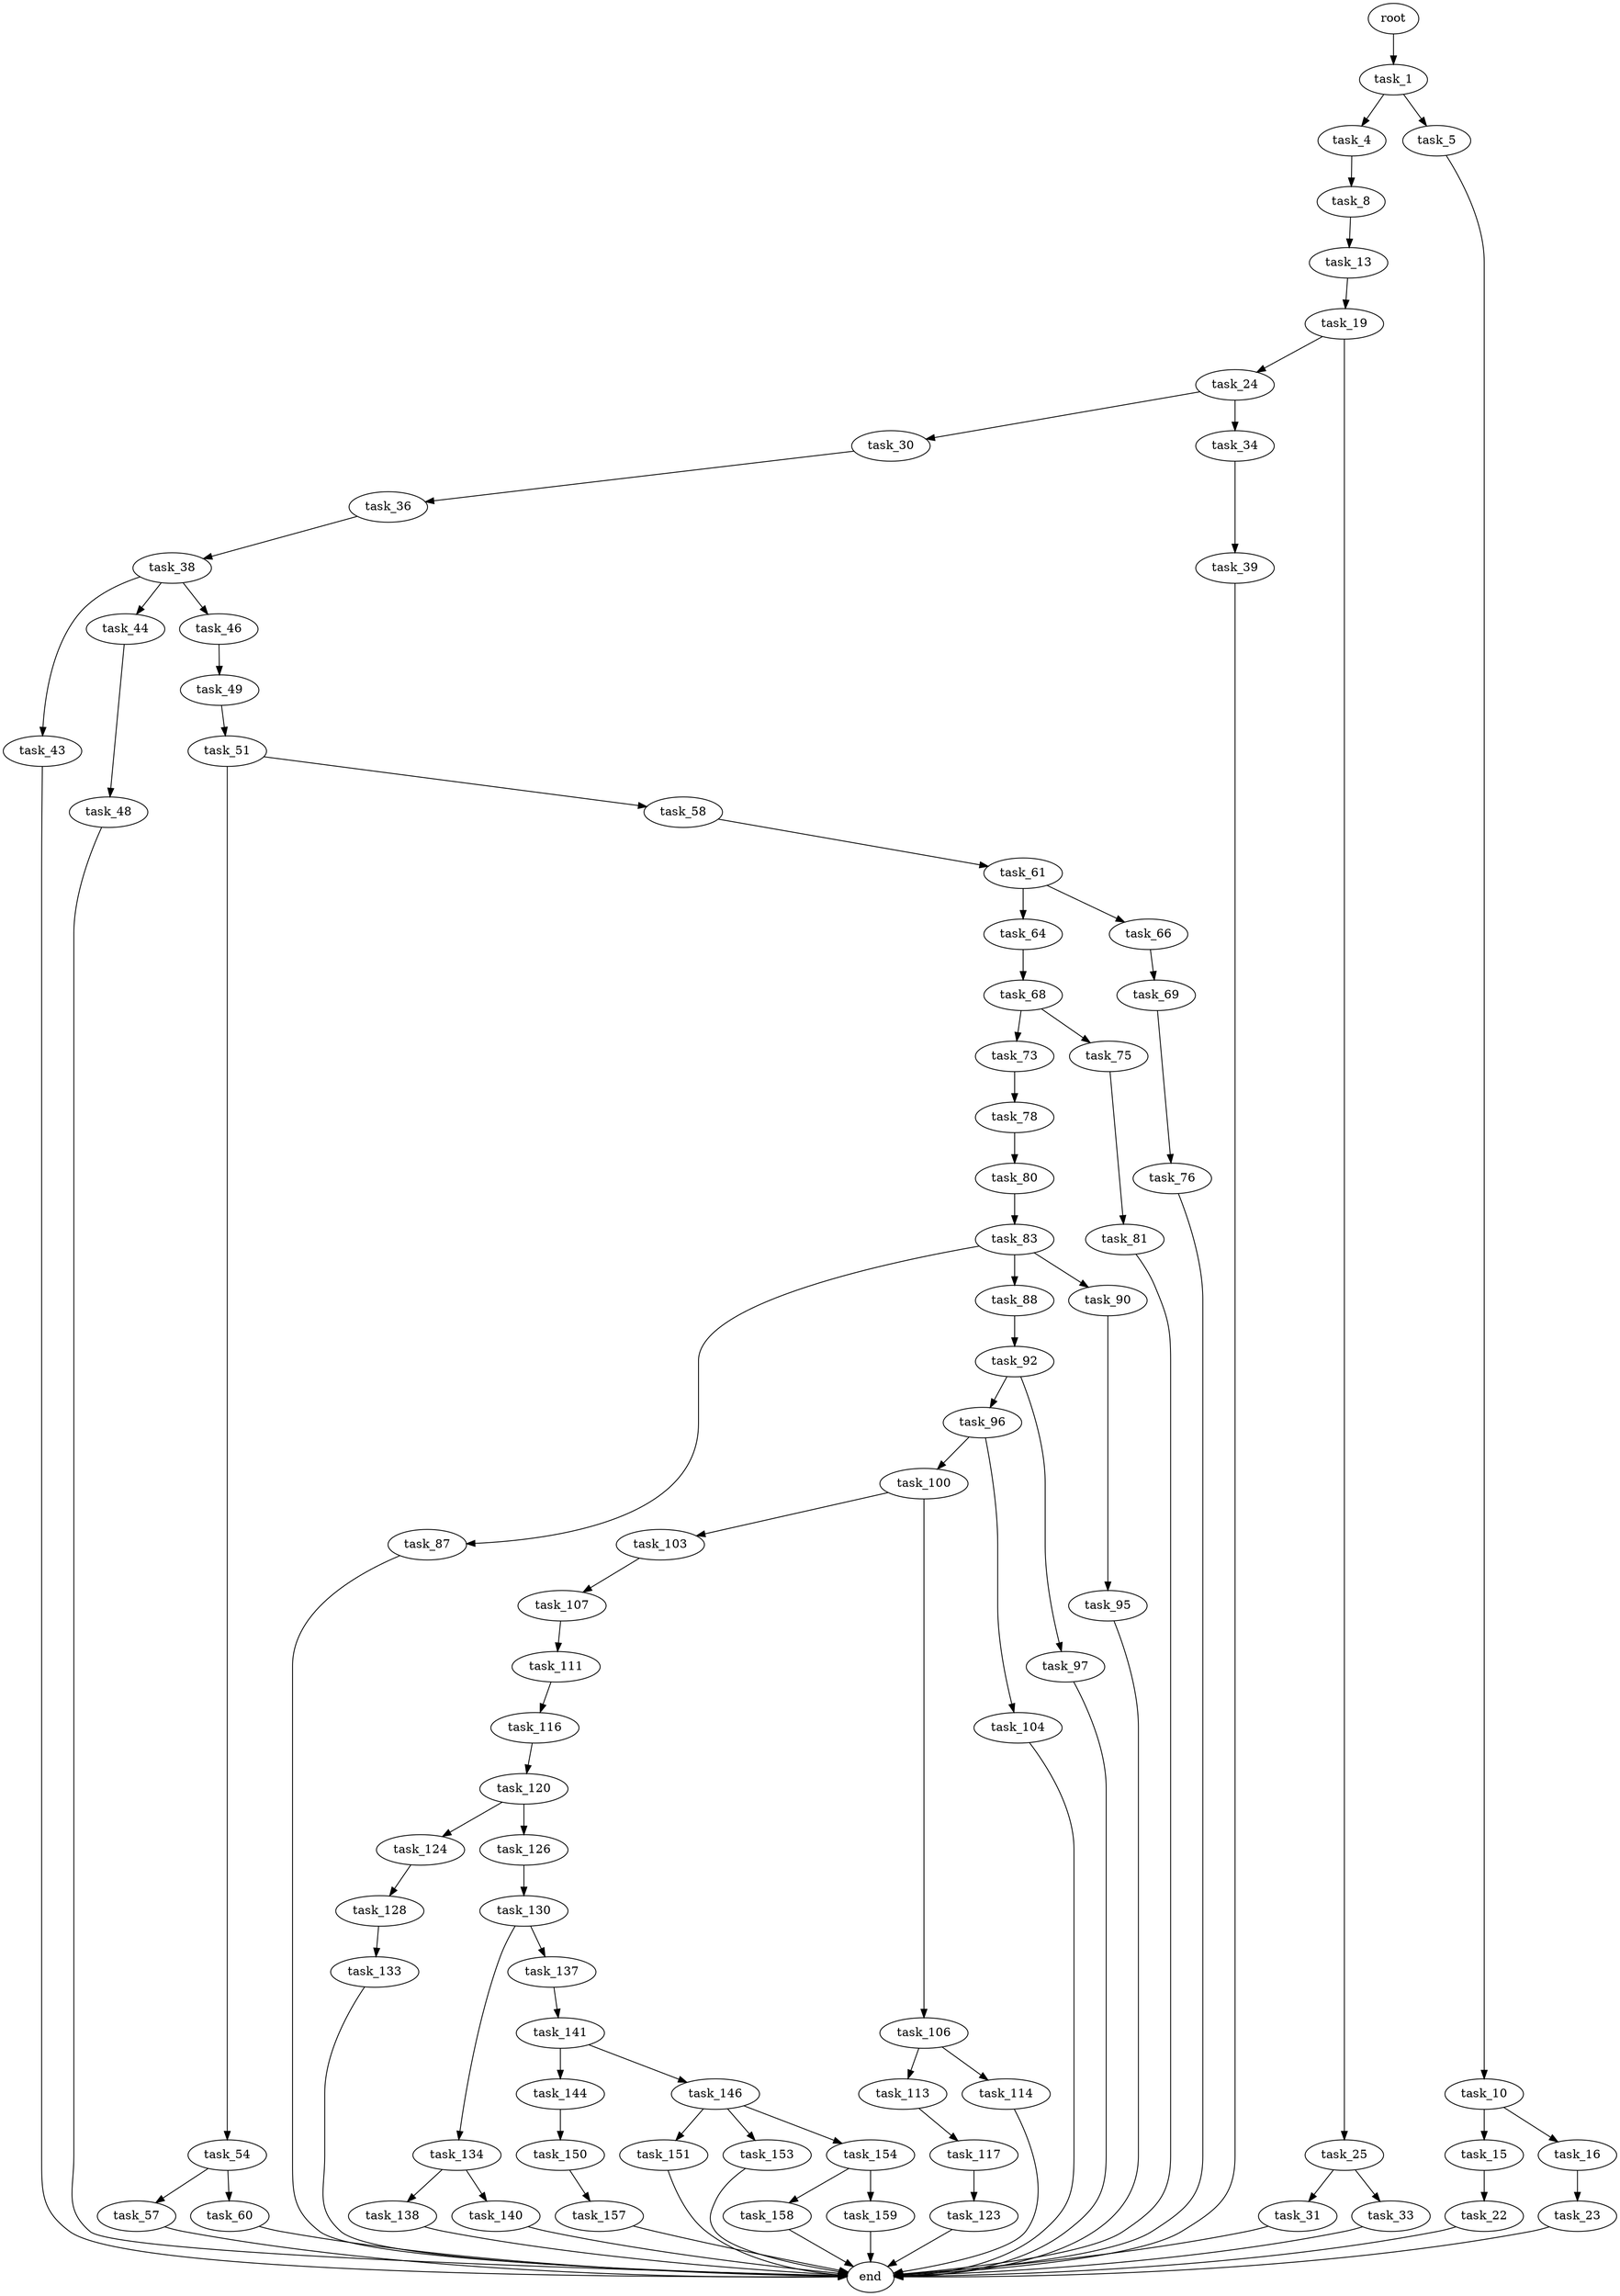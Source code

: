 digraph G {
  root [size="0.000000"];
  task_1 [size="58067332947.000000"];
  task_4 [size="68491880443.000000"];
  task_5 [size="69476246973.000000"];
  task_8 [size="1478235243.000000"];
  task_10 [size="68719476736.000000"];
  task_13 [size="109548995745.000000"];
  task_15 [size="549755813888.000000"];
  task_16 [size="26094481961.000000"];
  task_19 [size="2863721742.000000"];
  task_22 [size="162003298572.000000"];
  task_23 [size="45062451203.000000"];
  task_24 [size="782757789696.000000"];
  task_25 [size="1262161095.000000"];
  end [size="0.000000"];
  task_30 [size="103435833252.000000"];
  task_34 [size="28991029248.000000"];
  task_31 [size="47612565094.000000"];
  task_33 [size="20418159590.000000"];
  task_36 [size="1073741824000.000000"];
  task_39 [size="41869165517.000000"];
  task_38 [size="321662591964.000000"];
  task_43 [size="2910592805.000000"];
  task_44 [size="231928233984.000000"];
  task_46 [size="460800824242.000000"];
  task_48 [size="2481307302.000000"];
  task_49 [size="52444329772.000000"];
  task_51 [size="3299965006.000000"];
  task_54 [size="18216025149.000000"];
  task_58 [size="44034587124.000000"];
  task_57 [size="18000105045.000000"];
  task_60 [size="28991029248.000000"];
  task_61 [size="152293525777.000000"];
  task_64 [size="68719476736.000000"];
  task_66 [size="3756846376.000000"];
  task_68 [size="546918989812.000000"];
  task_69 [size="500298046425.000000"];
  task_73 [size="134217728000.000000"];
  task_75 [size="46487083438.000000"];
  task_76 [size="1871530943.000000"];
  task_78 [size="18706525059.000000"];
  task_81 [size="549755813888.000000"];
  task_80 [size="22618868439.000000"];
  task_83 [size="10486539957.000000"];
  task_87 [size="375319261087.000000"];
  task_88 [size="368293445632.000000"];
  task_90 [size="782757789696.000000"];
  task_92 [size="1073741824000.000000"];
  task_95 [size="28794619214.000000"];
  task_96 [size="4439539844.000000"];
  task_97 [size="549755813888.000000"];
  task_100 [size="596989356981.000000"];
  task_104 [size="1073741824000.000000"];
  task_103 [size="28991029248.000000"];
  task_106 [size="68719476736.000000"];
  task_107 [size="5852808462.000000"];
  task_113 [size="782757789696.000000"];
  task_114 [size="231928233984.000000"];
  task_111 [size="43925471865.000000"];
  task_116 [size="782757789696.000000"];
  task_117 [size="7944510980.000000"];
  task_120 [size="49615146203.000000"];
  task_123 [size="11760814233.000000"];
  task_124 [size="97457282184.000000"];
  task_126 [size="782757789696.000000"];
  task_128 [size="4922565671.000000"];
  task_130 [size="782757789696.000000"];
  task_133 [size="11065464523.000000"];
  task_134 [size="2760792658.000000"];
  task_137 [size="128568074284.000000"];
  task_138 [size="68719476736.000000"];
  task_140 [size="139788992618.000000"];
  task_141 [size="16021075614.000000"];
  task_144 [size="134217728000.000000"];
  task_146 [size="25598384225.000000"];
  task_150 [size="20252565242.000000"];
  task_151 [size="436561448022.000000"];
  task_153 [size="74220086832.000000"];
  task_154 [size="360523316340.000000"];
  task_157 [size="648749241.000000"];
  task_158 [size="754150275523.000000"];
  task_159 [size="231928233984.000000"];

  root -> task_1 [size="1.000000"];
  task_1 -> task_4 [size="75497472.000000"];
  task_1 -> task_5 [size="75497472.000000"];
  task_4 -> task_8 [size="209715200.000000"];
  task_5 -> task_10 [size="301989888.000000"];
  task_8 -> task_13 [size="75497472.000000"];
  task_10 -> task_15 [size="134217728.000000"];
  task_10 -> task_16 [size="134217728.000000"];
  task_13 -> task_19 [size="75497472.000000"];
  task_15 -> task_22 [size="536870912.000000"];
  task_16 -> task_23 [size="679477248.000000"];
  task_19 -> task_24 [size="301989888.000000"];
  task_19 -> task_25 [size="301989888.000000"];
  task_22 -> end [size="1.000000"];
  task_23 -> end [size="1.000000"];
  task_24 -> task_30 [size="679477248.000000"];
  task_24 -> task_34 [size="679477248.000000"];
  task_25 -> task_31 [size="75497472.000000"];
  task_25 -> task_33 [size="75497472.000000"];
  task_30 -> task_36 [size="134217728.000000"];
  task_34 -> task_39 [size="75497472.000000"];
  task_31 -> end [size="1.000000"];
  task_33 -> end [size="1.000000"];
  task_36 -> task_38 [size="838860800.000000"];
  task_39 -> end [size="1.000000"];
  task_38 -> task_43 [size="209715200.000000"];
  task_38 -> task_44 [size="209715200.000000"];
  task_38 -> task_46 [size="209715200.000000"];
  task_43 -> end [size="1.000000"];
  task_44 -> task_48 [size="301989888.000000"];
  task_46 -> task_49 [size="411041792.000000"];
  task_48 -> end [size="1.000000"];
  task_49 -> task_51 [size="838860800.000000"];
  task_51 -> task_54 [size="75497472.000000"];
  task_51 -> task_58 [size="75497472.000000"];
  task_54 -> task_57 [size="411041792.000000"];
  task_54 -> task_60 [size="411041792.000000"];
  task_58 -> task_61 [size="134217728.000000"];
  task_57 -> end [size="1.000000"];
  task_60 -> end [size="1.000000"];
  task_61 -> task_64 [size="209715200.000000"];
  task_61 -> task_66 [size="209715200.000000"];
  task_64 -> task_68 [size="134217728.000000"];
  task_66 -> task_69 [size="301989888.000000"];
  task_68 -> task_73 [size="536870912.000000"];
  task_68 -> task_75 [size="536870912.000000"];
  task_69 -> task_76 [size="411041792.000000"];
  task_73 -> task_78 [size="209715200.000000"];
  task_75 -> task_81 [size="838860800.000000"];
  task_76 -> end [size="1.000000"];
  task_78 -> task_80 [size="838860800.000000"];
  task_81 -> end [size="1.000000"];
  task_80 -> task_83 [size="679477248.000000"];
  task_83 -> task_87 [size="411041792.000000"];
  task_83 -> task_88 [size="411041792.000000"];
  task_83 -> task_90 [size="411041792.000000"];
  task_87 -> end [size="1.000000"];
  task_88 -> task_92 [size="411041792.000000"];
  task_90 -> task_95 [size="679477248.000000"];
  task_92 -> task_96 [size="838860800.000000"];
  task_92 -> task_97 [size="838860800.000000"];
  task_95 -> end [size="1.000000"];
  task_96 -> task_100 [size="134217728.000000"];
  task_96 -> task_104 [size="134217728.000000"];
  task_97 -> end [size="1.000000"];
  task_100 -> task_103 [size="411041792.000000"];
  task_100 -> task_106 [size="411041792.000000"];
  task_104 -> end [size="1.000000"];
  task_103 -> task_107 [size="75497472.000000"];
  task_106 -> task_113 [size="134217728.000000"];
  task_106 -> task_114 [size="134217728.000000"];
  task_107 -> task_111 [size="134217728.000000"];
  task_113 -> task_117 [size="679477248.000000"];
  task_114 -> end [size="1.000000"];
  task_111 -> task_116 [size="33554432.000000"];
  task_116 -> task_120 [size="679477248.000000"];
  task_117 -> task_123 [size="209715200.000000"];
  task_120 -> task_124 [size="838860800.000000"];
  task_120 -> task_126 [size="838860800.000000"];
  task_123 -> end [size="1.000000"];
  task_124 -> task_128 [size="134217728.000000"];
  task_126 -> task_130 [size="679477248.000000"];
  task_128 -> task_133 [size="301989888.000000"];
  task_130 -> task_134 [size="679477248.000000"];
  task_130 -> task_137 [size="679477248.000000"];
  task_133 -> end [size="1.000000"];
  task_134 -> task_138 [size="134217728.000000"];
  task_134 -> task_140 [size="134217728.000000"];
  task_137 -> task_141 [size="536870912.000000"];
  task_138 -> end [size="1.000000"];
  task_140 -> end [size="1.000000"];
  task_141 -> task_144 [size="411041792.000000"];
  task_141 -> task_146 [size="411041792.000000"];
  task_144 -> task_150 [size="209715200.000000"];
  task_146 -> task_151 [size="75497472.000000"];
  task_146 -> task_153 [size="75497472.000000"];
  task_146 -> task_154 [size="75497472.000000"];
  task_150 -> task_157 [size="33554432.000000"];
  task_151 -> end [size="1.000000"];
  task_153 -> end [size="1.000000"];
  task_154 -> task_158 [size="411041792.000000"];
  task_154 -> task_159 [size="411041792.000000"];
  task_157 -> end [size="1.000000"];
  task_158 -> end [size="1.000000"];
  task_159 -> end [size="1.000000"];
}
